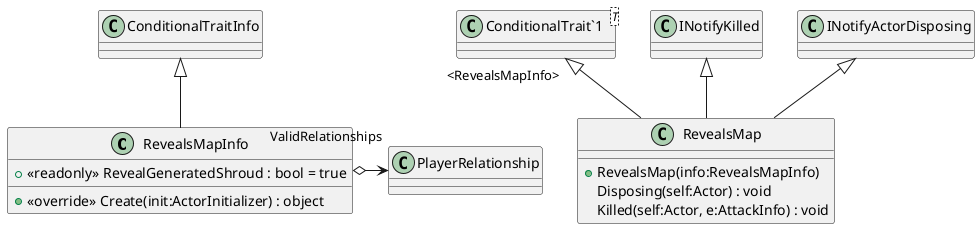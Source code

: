 @startuml
class RevealsMapInfo {
    + <<readonly>> RevealGeneratedShroud : bool = true
    + <<override>> Create(init:ActorInitializer) : object
}
class RevealsMap {
    + RevealsMap(info:RevealsMapInfo)
    Disposing(self:Actor) : void
    Killed(self:Actor, e:AttackInfo) : void
}
class "ConditionalTrait`1"<T> {
}
ConditionalTraitInfo <|-- RevealsMapInfo
RevealsMapInfo o-> "ValidRelationships" PlayerRelationship
"ConditionalTrait`1" "<RevealsMapInfo>" <|-- RevealsMap
INotifyKilled <|-- RevealsMap
INotifyActorDisposing <|-- RevealsMap
@enduml
